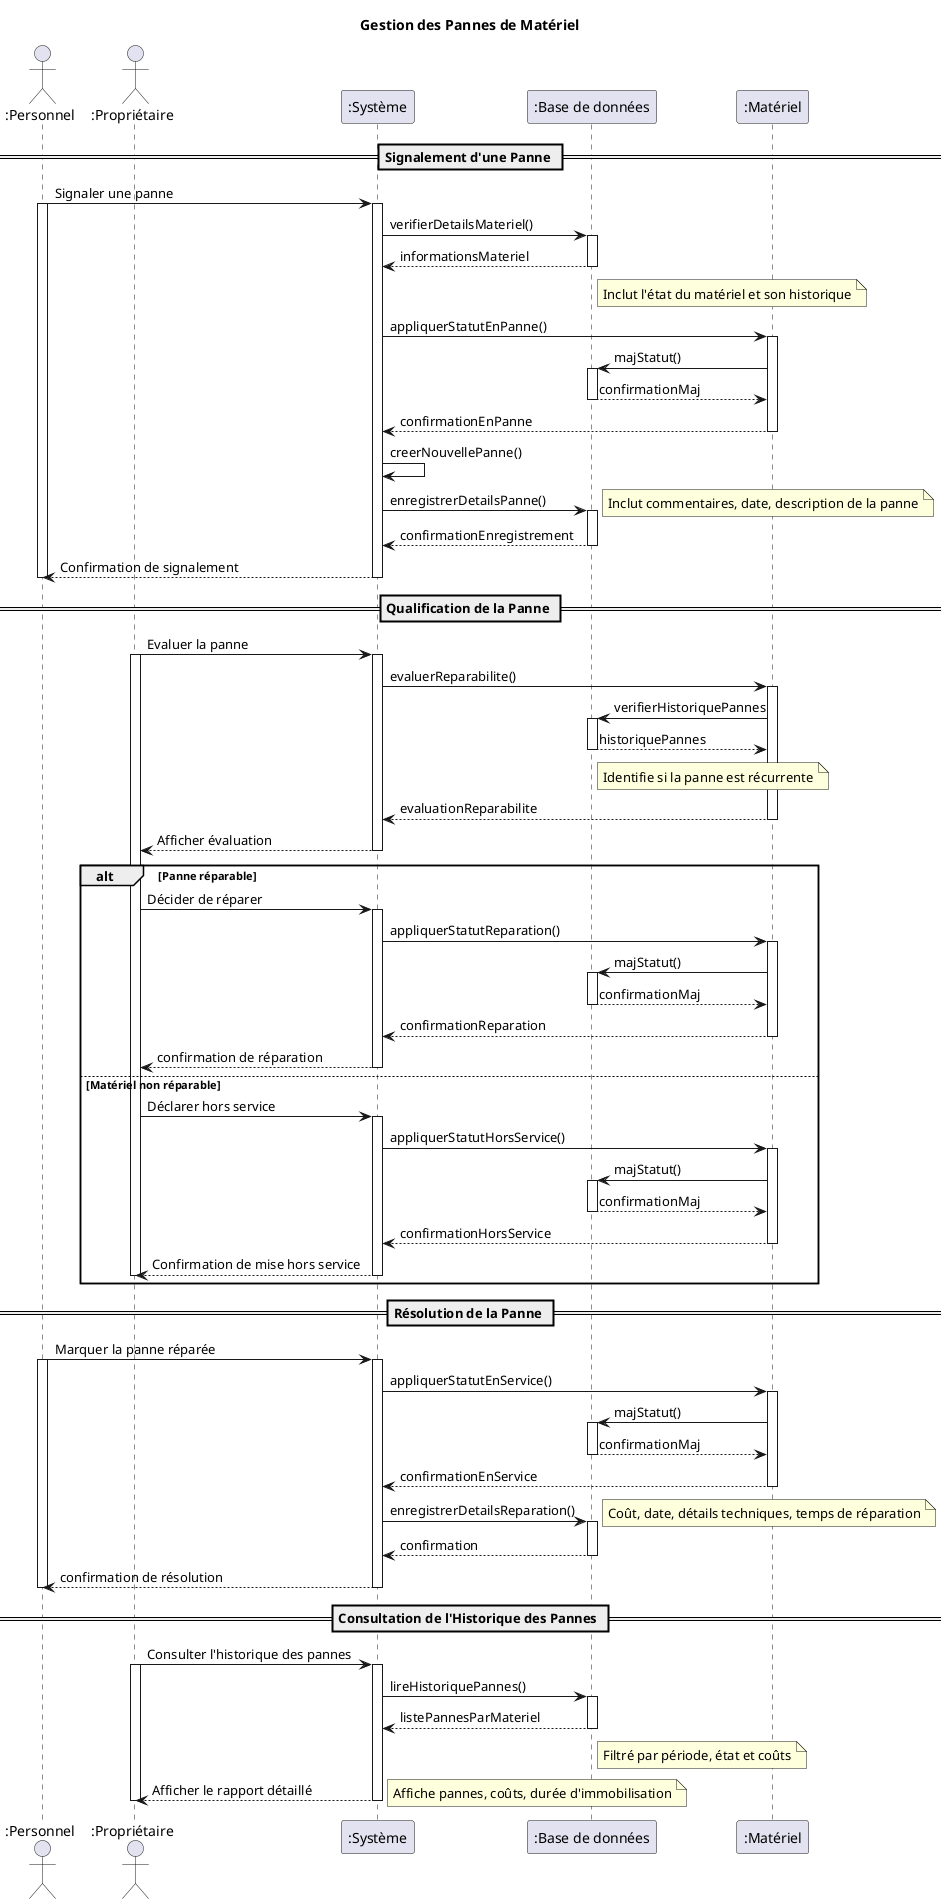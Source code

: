 @startuml
actor ":Personnel" as Personnel
actor ":Propriétaire" as Proprietaire
participant ":Système" as Systeme
participant ":Base de données" as BDD
participant ":Matériel" as Materiel

title Gestion des Pannes de Matériel

== Signalement d'une Panne ==
Personnel -> Systeme : Signaler une panne
activate Personnel
activate Systeme

Systeme -> BDD : verifierDetailsMateriel()
activate BDD
BDD --> Systeme : informationsMateriel
note right of BDD : Inclut l'état du matériel et son historique

deactivate BDD
Systeme -> Materiel : appliquerStatutEnPanne()
activate Materiel
Materiel -> BDD : majStatut()
activate BDD
BDD --> Materiel : confirmationMaj
deactivate BDD
Materiel --> Systeme : confirmationEnPanne
deactivate Materiel

Systeme -> Systeme : creerNouvellePanne()

Systeme -> BDD : enregistrerDetailsPanne()
activate BDD
note right : Inclut commentaires, date, description de la panne
BDD --> Systeme : confirmationEnregistrement

deactivate BDD
Systeme --> Personnel : Confirmation de signalement

deactivate Systeme

deactivate Personnel

== Qualification de la Panne ==
Proprietaire -> Systeme : Evaluer la panne
activate Proprietaire
activate Systeme

Systeme -> Materiel : evaluerReparabilite()
activate Materiel
Materiel -> BDD : verifierHistoriquePannes
activate BDD
BDD --> Materiel : historiquePannes
note right of BDD : Identifie si la panne est récurrente
deactivate BDD
Materiel --> Systeme : evaluationReparabilite
deactivate Materiel
Systeme --> Proprietaire : Afficher évaluation
deactivate Systeme

alt Panne réparable
    Proprietaire -> Systeme : Décider de réparer
    activate Systeme
    Systeme -> Materiel : appliquerStatutReparation()
    activate Materiel
    Materiel -> BDD : majStatut()
    activate BDD
    BDD --> Materiel : confirmationMaj
    deactivate BDD
    Materiel --> Systeme : confirmationReparation
    deactivate Materiel
    Systeme --> Proprietaire : confirmation de réparation
    deactivate Systeme

else Matériel non réparable
    Proprietaire -> Systeme : Déclarer hors service
    activate Systeme
    Systeme -> Materiel : appliquerStatutHorsService()
    activate Materiel
    Materiel -> BDD : majStatut()
    activate BDD
    BDD --> Materiel : confirmationMaj
    deactivate BDD
    Materiel --> Systeme : confirmationHorsService
    deactivate Materiel
    Systeme --> Proprietaire : Confirmation de mise hors service
    deactivate Systeme
    deactivate Proprietaire
end

== Résolution de la Panne ==
Personnel -> Systeme : Marquer la panne réparée
activate Personnel
activate Systeme

Systeme -> Materiel : appliquerStatutEnService()
activate Materiel
Materiel -> BDD : majStatut()
activate BDD
BDD --> Materiel : confirmationMaj
deactivate BDD
Materiel --> Systeme : confirmationEnService

deactivate BDD

deactivate Materiel
Systeme -> BDD : enregistrerDetailsReparation()
activate BDD
note right : Coût, date, détails techniques, temps de réparation
BDD --> Systeme : confirmation

deactivate BDD
Systeme --> Personnel : confirmation de résolution

deactivate Systeme

deactivate Personnel

== Consultation de l'Historique des Pannes ==
Proprietaire -> Systeme : Consulter l'historique des pannes
activate Proprietaire
activate Systeme

Systeme -> BDD : lireHistoriquePannes()
activate BDD
BDD --> Systeme : listePannesParMateriel
note right of BDD : Filtré par période, état et coûts

deactivate BDD
Systeme --> Proprietaire : Afficher le rapport détaillé
note right : Affiche pannes, coûts, durée d'immobilisation

deactivate Systeme

deactivate Proprietaire

@enduml

